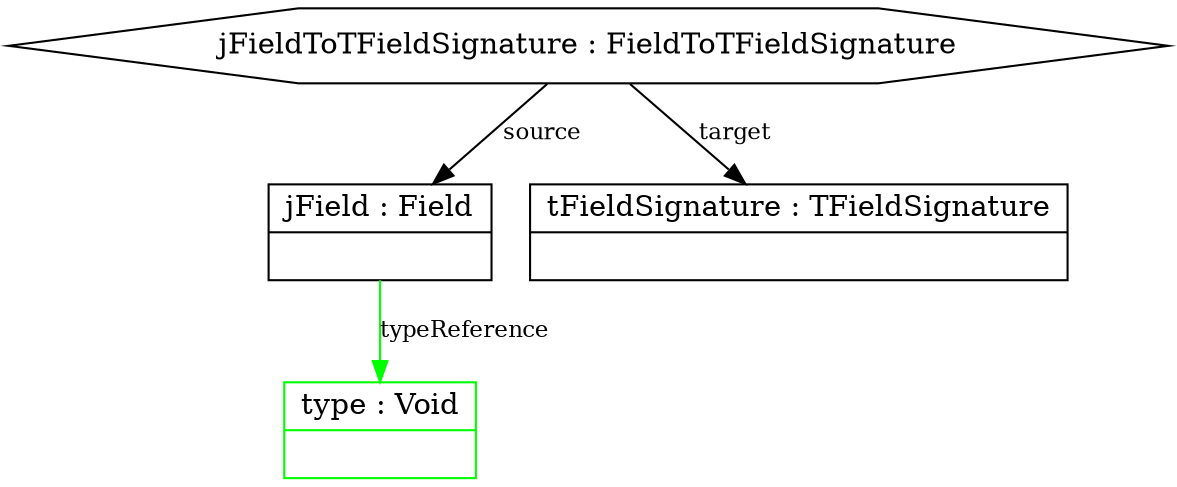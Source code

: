 digraph "FieldTypeIgnoreVoid" {
	label="";

	subgraph "Correspondence Domain" {
	          "jFieldToTFieldSignature : FieldToTFieldSignature" [shape=hexagon, color=black];

	          "jFieldToTFieldSignature : FieldToTFieldSignature" -> "jField : Field" [color=black, label="source", fontsize=11];
	          "jFieldToTFieldSignature : FieldToTFieldSignature" -> "tFieldSignature : TFieldSignature" [color=black, label="target", fontsize=11];
	}
	subgraph "Source Domain" {
	          "type : Void" [shape=record, color=green, label="{type : Void | }"];
	          "jField : Field" [shape=record, color=black, label="{jField : Field | }"];

	          "jField : Field" -> "type : Void" [color=green, label="typeReference", fontsize=11];
	}
	subgraph "Target Domain" {
	          "tFieldSignature : TFieldSignature" [shape=record, color=black, label="{tFieldSignature : TFieldSignature | }"];


	}
}